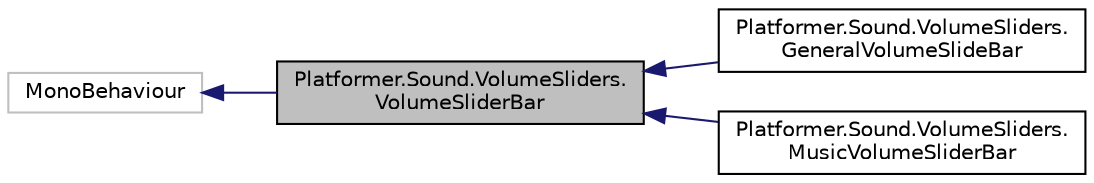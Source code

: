 digraph "Platformer.Sound.VolumeSliders.VolumeSliderBar"
{
 // LATEX_PDF_SIZE
  edge [fontname="Helvetica",fontsize="10",labelfontname="Helvetica",labelfontsize="10"];
  node [fontname="Helvetica",fontsize="10",shape=record];
  rankdir="LR";
  Node1 [label="Platformer.Sound.VolumeSliders.\lVolumeSliderBar",height=0.2,width=0.4,color="black", fillcolor="grey75", style="filled", fontcolor="black",tooltip="Slider bar that modifies the volume based on the value of the slider bar"];
  Node2 -> Node1 [dir="back",color="midnightblue",fontsize="10",style="solid",fontname="Helvetica"];
  Node2 [label="MonoBehaviour",height=0.2,width=0.4,color="grey75", fillcolor="white", style="filled",tooltip=" "];
  Node1 -> Node3 [dir="back",color="midnightblue",fontsize="10",style="solid",fontname="Helvetica"];
  Node3 [label="Platformer.Sound.VolumeSliders.\lGeneralVolumeSlideBar",height=0.2,width=0.4,color="black", fillcolor="white", style="filled",URL="$class_platformer_1_1_sound_1_1_volume_sliders_1_1_general_volume_slide_bar.html",tooltip=" "];
  Node1 -> Node4 [dir="back",color="midnightblue",fontsize="10",style="solid",fontname="Helvetica"];
  Node4 [label="Platformer.Sound.VolumeSliders.\lMusicVolumeSliderBar",height=0.2,width=0.4,color="black", fillcolor="white", style="filled",URL="$class_platformer_1_1_sound_1_1_volume_sliders_1_1_music_volume_slider_bar.html",tooltip="VolumeSliderBar specific to change music volume"];
}
